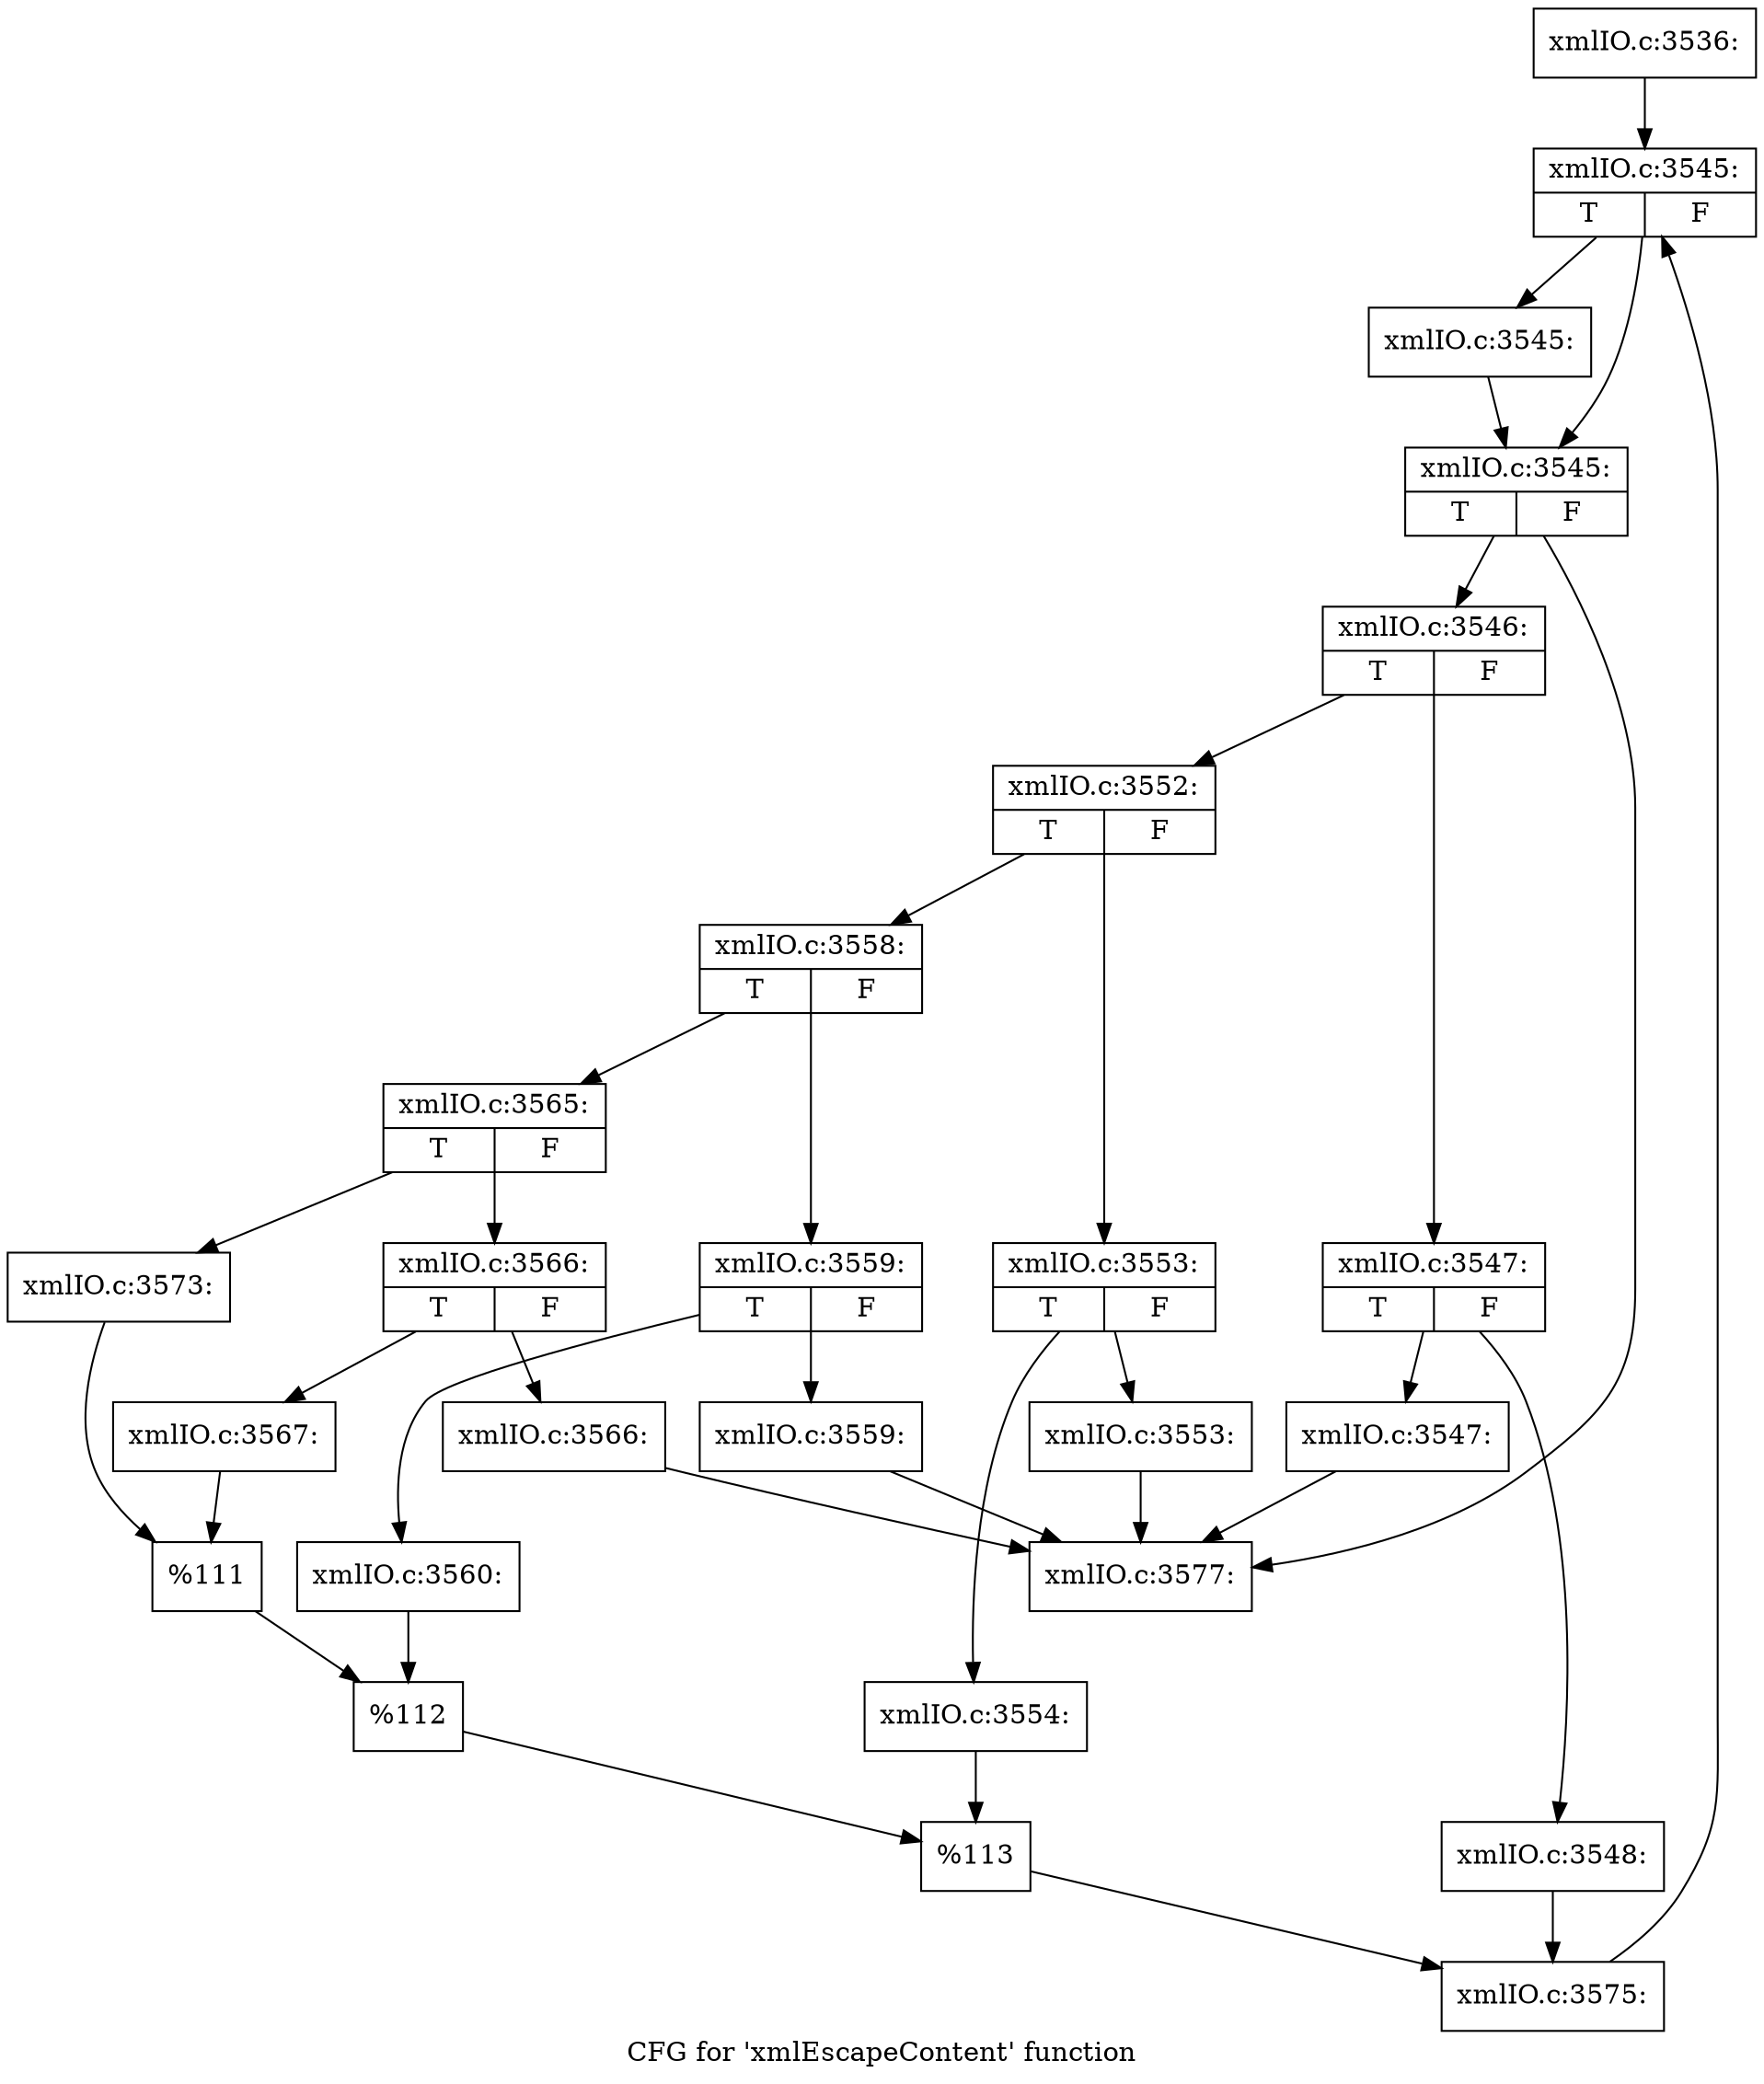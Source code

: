 digraph "CFG for 'xmlEscapeContent' function" {
	label="CFG for 'xmlEscapeContent' function";

	Node0x51dab00 [shape=record,label="{xmlIO.c:3536:}"];
	Node0x51dab00 -> Node0x53fe070;
	Node0x53fe070 [shape=record,label="{xmlIO.c:3545:|{<s0>T|<s1>F}}"];
	Node0x53fe070 -> Node0x53fe360;
	Node0x53fe070 -> Node0x53fe310;
	Node0x53fe360 [shape=record,label="{xmlIO.c:3545:}"];
	Node0x53fe360 -> Node0x53fe310;
	Node0x53fe310 [shape=record,label="{xmlIO.c:3545:|{<s0>T|<s1>F}}"];
	Node0x53fe310 -> Node0x53fe880;
	Node0x53fe310 -> Node0x53fe290;
	Node0x53fe880 [shape=record,label="{xmlIO.c:3546:|{<s0>T|<s1>F}}"];
	Node0x53fe880 -> Node0x53fea70;
	Node0x53fe880 -> Node0x53feb10;
	Node0x53fea70 [shape=record,label="{xmlIO.c:3547:|{<s0>T|<s1>F}}"];
	Node0x53fea70 -> Node0x53fefa0;
	Node0x53fea70 -> Node0x53feff0;
	Node0x53fefa0 [shape=record,label="{xmlIO.c:3547:}"];
	Node0x53fefa0 -> Node0x53fe290;
	Node0x53feff0 [shape=record,label="{xmlIO.c:3548:}"];
	Node0x53feff0 -> Node0x53feac0;
	Node0x53feb10 [shape=record,label="{xmlIO.c:3552:|{<s0>T|<s1>F}}"];
	Node0x53feb10 -> Node0x5400380;
	Node0x53feb10 -> Node0x5400420;
	Node0x5400380 [shape=record,label="{xmlIO.c:3553:|{<s0>T|<s1>F}}"];
	Node0x5400380 -> Node0x5400910;
	Node0x5400380 -> Node0x5400960;
	Node0x5400910 [shape=record,label="{xmlIO.c:3553:}"];
	Node0x5400910 -> Node0x53fe290;
	Node0x5400960 [shape=record,label="{xmlIO.c:3554:}"];
	Node0x5400960 -> Node0x54003d0;
	Node0x5400420 [shape=record,label="{xmlIO.c:3558:|{<s0>T|<s1>F}}"];
	Node0x5400420 -> Node0x5401b70;
	Node0x5400420 -> Node0x5401c10;
	Node0x5401b70 [shape=record,label="{xmlIO.c:3559:|{<s0>T|<s1>F}}"];
	Node0x5401b70 -> Node0x54020c0;
	Node0x5401b70 -> Node0x5402110;
	Node0x54020c0 [shape=record,label="{xmlIO.c:3559:}"];
	Node0x54020c0 -> Node0x53fe290;
	Node0x5402110 [shape=record,label="{xmlIO.c:3560:}"];
	Node0x5402110 -> Node0x5401bc0;
	Node0x5401c10 [shape=record,label="{xmlIO.c:3565:|{<s0>T|<s1>F}}"];
	Node0x5401c10 -> Node0x5403680;
	Node0x5401c10 -> Node0x5403720;
	Node0x5403680 [shape=record,label="{xmlIO.c:3566:|{<s0>T|<s1>F}}"];
	Node0x5403680 -> Node0x5403bd0;
	Node0x5403680 -> Node0x5403c20;
	Node0x5403bd0 [shape=record,label="{xmlIO.c:3566:}"];
	Node0x5403bd0 -> Node0x53fe290;
	Node0x5403c20 [shape=record,label="{xmlIO.c:3567:}"];
	Node0x5403c20 -> Node0x54036d0;
	Node0x5403720 [shape=record,label="{xmlIO.c:3573:}"];
	Node0x5403720 -> Node0x54036d0;
	Node0x54036d0 [shape=record,label="{%111}"];
	Node0x54036d0 -> Node0x5401bc0;
	Node0x5401bc0 [shape=record,label="{%112}"];
	Node0x5401bc0 -> Node0x54003d0;
	Node0x54003d0 [shape=record,label="{%113}"];
	Node0x54003d0 -> Node0x53feac0;
	Node0x53feac0 [shape=record,label="{xmlIO.c:3575:}"];
	Node0x53feac0 -> Node0x53fe070;
	Node0x53fe290 [shape=record,label="{xmlIO.c:3577:}"];
}
